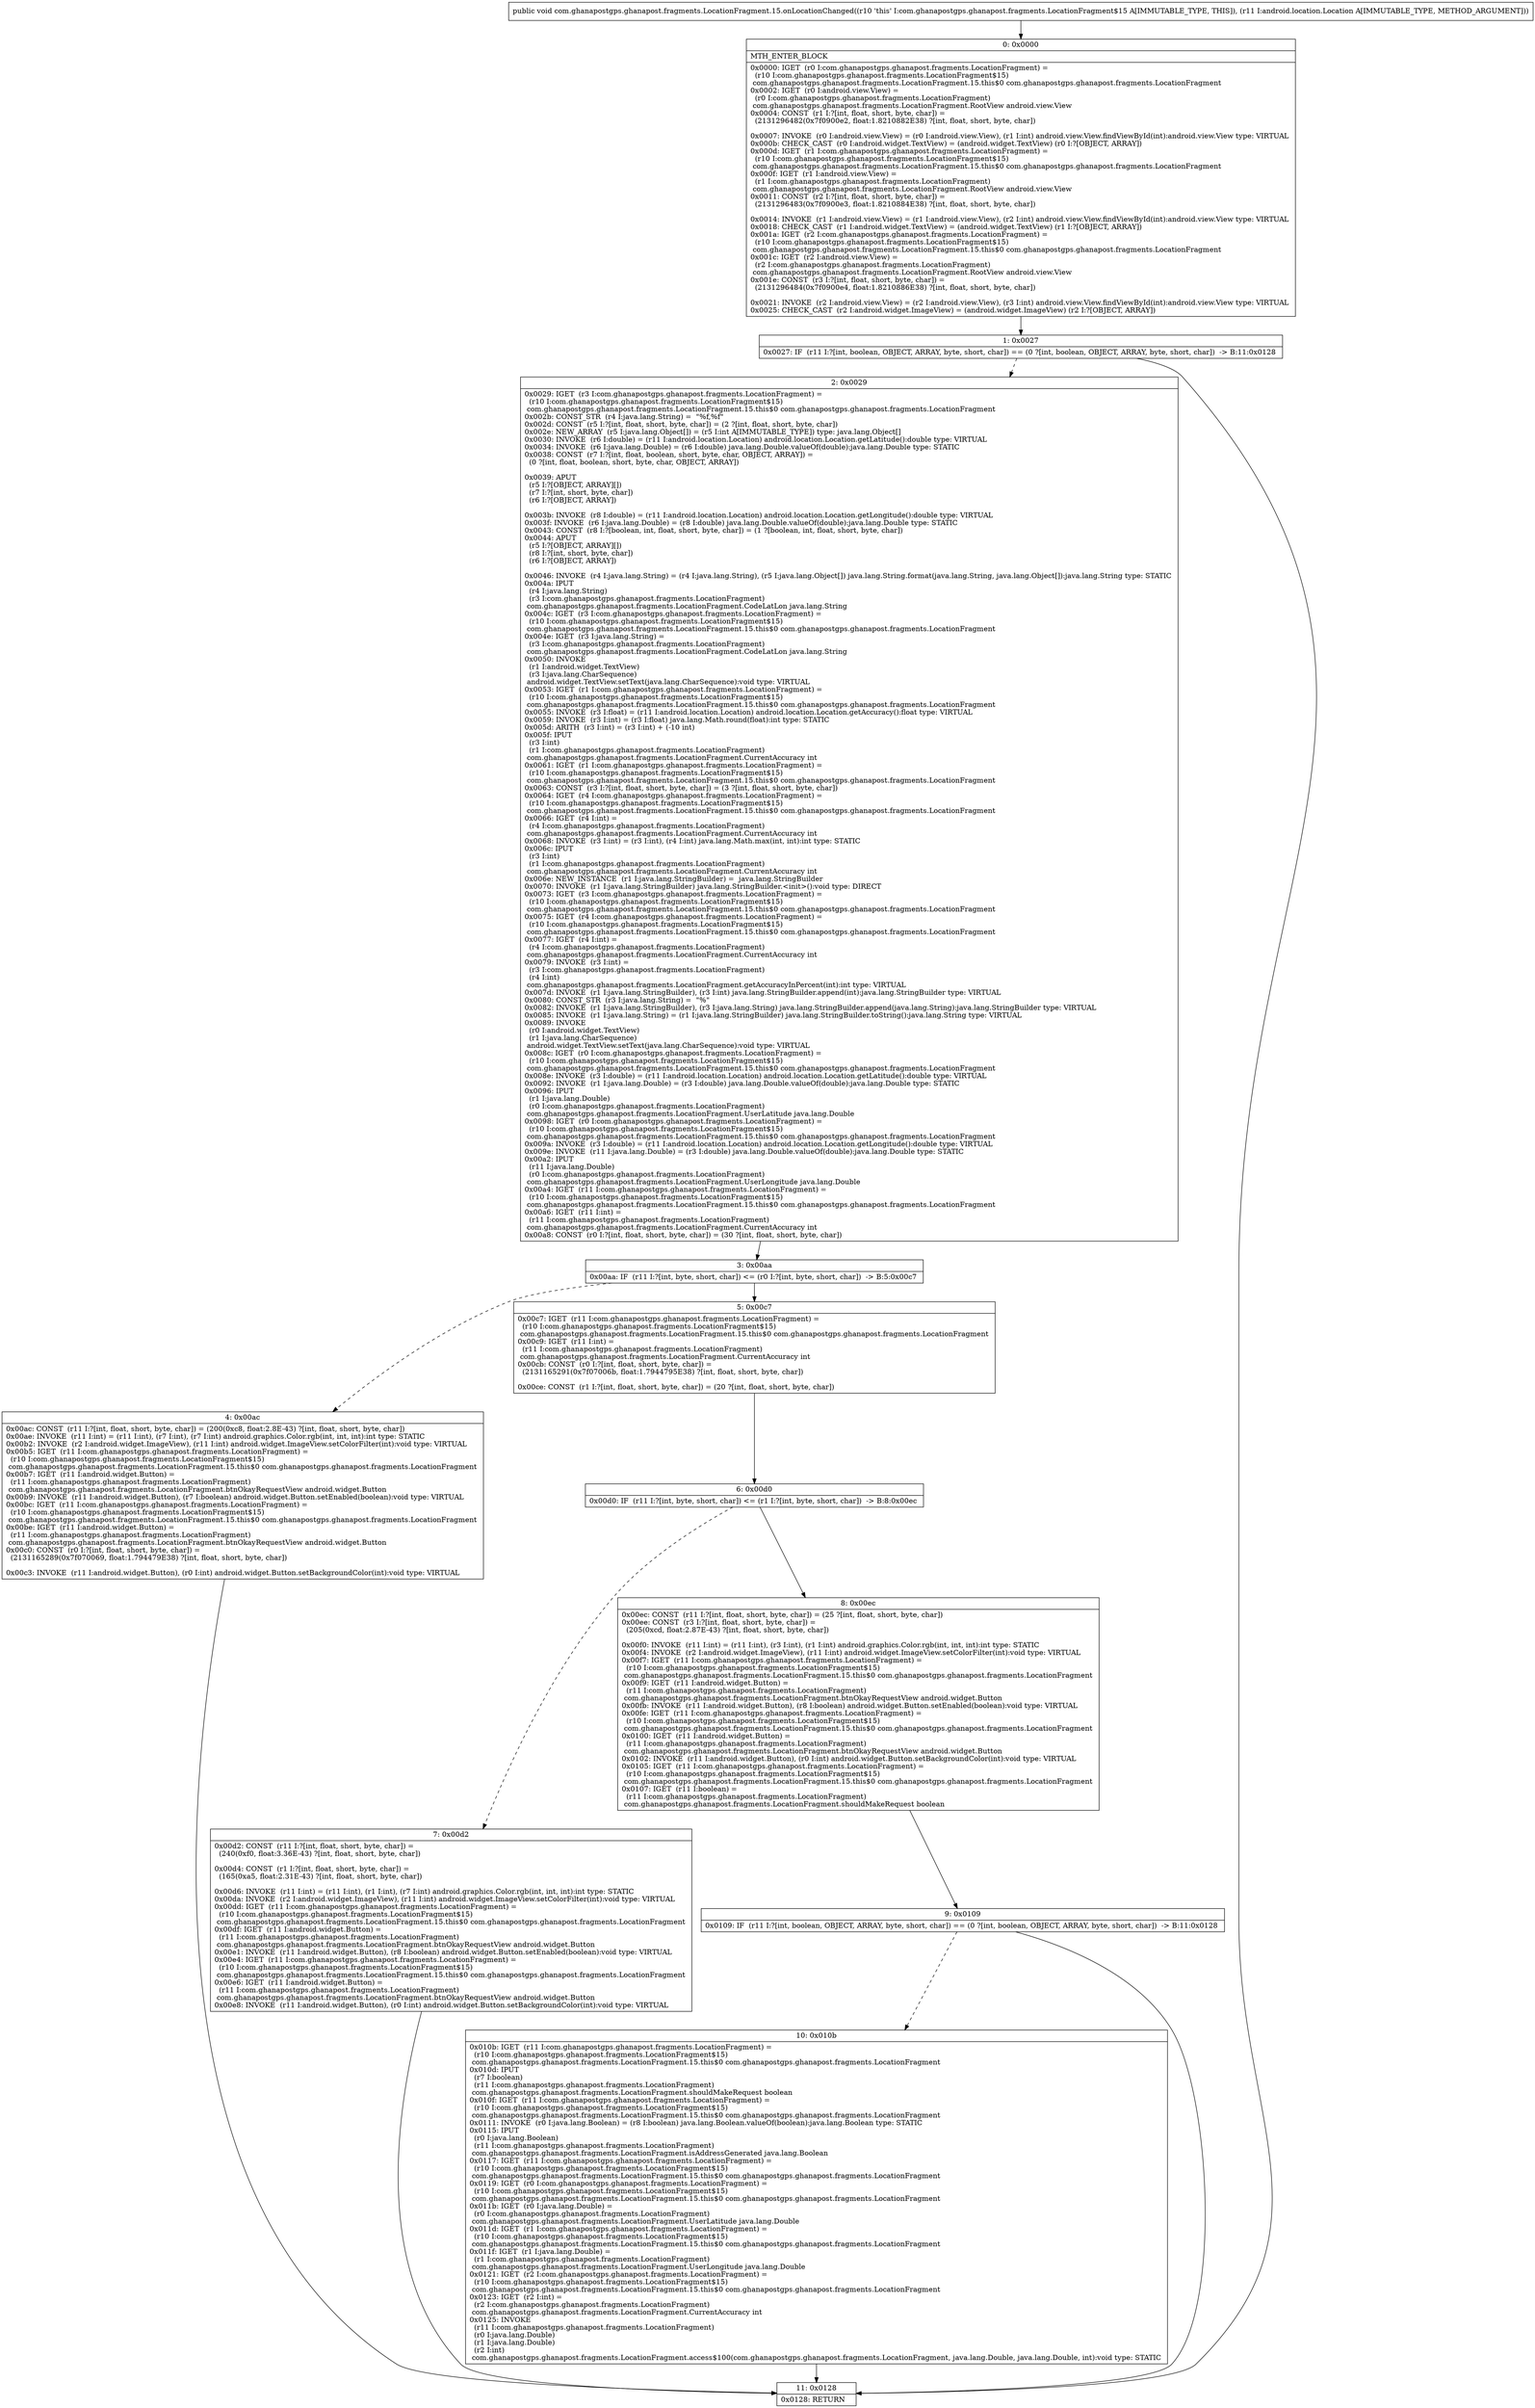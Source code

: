 digraph "CFG forcom.ghanapostgps.ghanapost.fragments.LocationFragment.15.onLocationChanged(Landroid\/location\/Location;)V" {
Node_0 [shape=record,label="{0\:\ 0x0000|MTH_ENTER_BLOCK\l|0x0000: IGET  (r0 I:com.ghanapostgps.ghanapost.fragments.LocationFragment) = \l  (r10 I:com.ghanapostgps.ghanapost.fragments.LocationFragment$15)\l com.ghanapostgps.ghanapost.fragments.LocationFragment.15.this$0 com.ghanapostgps.ghanapost.fragments.LocationFragment \l0x0002: IGET  (r0 I:android.view.View) = \l  (r0 I:com.ghanapostgps.ghanapost.fragments.LocationFragment)\l com.ghanapostgps.ghanapost.fragments.LocationFragment.RootView android.view.View \l0x0004: CONST  (r1 I:?[int, float, short, byte, char]) = \l  (2131296482(0x7f0900e2, float:1.8210882E38) ?[int, float, short, byte, char])\l \l0x0007: INVOKE  (r0 I:android.view.View) = (r0 I:android.view.View), (r1 I:int) android.view.View.findViewById(int):android.view.View type: VIRTUAL \l0x000b: CHECK_CAST  (r0 I:android.widget.TextView) = (android.widget.TextView) (r0 I:?[OBJECT, ARRAY]) \l0x000d: IGET  (r1 I:com.ghanapostgps.ghanapost.fragments.LocationFragment) = \l  (r10 I:com.ghanapostgps.ghanapost.fragments.LocationFragment$15)\l com.ghanapostgps.ghanapost.fragments.LocationFragment.15.this$0 com.ghanapostgps.ghanapost.fragments.LocationFragment \l0x000f: IGET  (r1 I:android.view.View) = \l  (r1 I:com.ghanapostgps.ghanapost.fragments.LocationFragment)\l com.ghanapostgps.ghanapost.fragments.LocationFragment.RootView android.view.View \l0x0011: CONST  (r2 I:?[int, float, short, byte, char]) = \l  (2131296483(0x7f0900e3, float:1.8210884E38) ?[int, float, short, byte, char])\l \l0x0014: INVOKE  (r1 I:android.view.View) = (r1 I:android.view.View), (r2 I:int) android.view.View.findViewById(int):android.view.View type: VIRTUAL \l0x0018: CHECK_CAST  (r1 I:android.widget.TextView) = (android.widget.TextView) (r1 I:?[OBJECT, ARRAY]) \l0x001a: IGET  (r2 I:com.ghanapostgps.ghanapost.fragments.LocationFragment) = \l  (r10 I:com.ghanapostgps.ghanapost.fragments.LocationFragment$15)\l com.ghanapostgps.ghanapost.fragments.LocationFragment.15.this$0 com.ghanapostgps.ghanapost.fragments.LocationFragment \l0x001c: IGET  (r2 I:android.view.View) = \l  (r2 I:com.ghanapostgps.ghanapost.fragments.LocationFragment)\l com.ghanapostgps.ghanapost.fragments.LocationFragment.RootView android.view.View \l0x001e: CONST  (r3 I:?[int, float, short, byte, char]) = \l  (2131296484(0x7f0900e4, float:1.8210886E38) ?[int, float, short, byte, char])\l \l0x0021: INVOKE  (r2 I:android.view.View) = (r2 I:android.view.View), (r3 I:int) android.view.View.findViewById(int):android.view.View type: VIRTUAL \l0x0025: CHECK_CAST  (r2 I:android.widget.ImageView) = (android.widget.ImageView) (r2 I:?[OBJECT, ARRAY]) \l}"];
Node_1 [shape=record,label="{1\:\ 0x0027|0x0027: IF  (r11 I:?[int, boolean, OBJECT, ARRAY, byte, short, char]) == (0 ?[int, boolean, OBJECT, ARRAY, byte, short, char])  \-\> B:11:0x0128 \l}"];
Node_2 [shape=record,label="{2\:\ 0x0029|0x0029: IGET  (r3 I:com.ghanapostgps.ghanapost.fragments.LocationFragment) = \l  (r10 I:com.ghanapostgps.ghanapost.fragments.LocationFragment$15)\l com.ghanapostgps.ghanapost.fragments.LocationFragment.15.this$0 com.ghanapostgps.ghanapost.fragments.LocationFragment \l0x002b: CONST_STR  (r4 I:java.lang.String) =  \"%f,%f\" \l0x002d: CONST  (r5 I:?[int, float, short, byte, char]) = (2 ?[int, float, short, byte, char]) \l0x002e: NEW_ARRAY  (r5 I:java.lang.Object[]) = (r5 I:int A[IMMUTABLE_TYPE]) type: java.lang.Object[] \l0x0030: INVOKE  (r6 I:double) = (r11 I:android.location.Location) android.location.Location.getLatitude():double type: VIRTUAL \l0x0034: INVOKE  (r6 I:java.lang.Double) = (r6 I:double) java.lang.Double.valueOf(double):java.lang.Double type: STATIC \l0x0038: CONST  (r7 I:?[int, float, boolean, short, byte, char, OBJECT, ARRAY]) = \l  (0 ?[int, float, boolean, short, byte, char, OBJECT, ARRAY])\l \l0x0039: APUT  \l  (r5 I:?[OBJECT, ARRAY][])\l  (r7 I:?[int, short, byte, char])\l  (r6 I:?[OBJECT, ARRAY])\l \l0x003b: INVOKE  (r8 I:double) = (r11 I:android.location.Location) android.location.Location.getLongitude():double type: VIRTUAL \l0x003f: INVOKE  (r6 I:java.lang.Double) = (r8 I:double) java.lang.Double.valueOf(double):java.lang.Double type: STATIC \l0x0043: CONST  (r8 I:?[boolean, int, float, short, byte, char]) = (1 ?[boolean, int, float, short, byte, char]) \l0x0044: APUT  \l  (r5 I:?[OBJECT, ARRAY][])\l  (r8 I:?[int, short, byte, char])\l  (r6 I:?[OBJECT, ARRAY])\l \l0x0046: INVOKE  (r4 I:java.lang.String) = (r4 I:java.lang.String), (r5 I:java.lang.Object[]) java.lang.String.format(java.lang.String, java.lang.Object[]):java.lang.String type: STATIC \l0x004a: IPUT  \l  (r4 I:java.lang.String)\l  (r3 I:com.ghanapostgps.ghanapost.fragments.LocationFragment)\l com.ghanapostgps.ghanapost.fragments.LocationFragment.CodeLatLon java.lang.String \l0x004c: IGET  (r3 I:com.ghanapostgps.ghanapost.fragments.LocationFragment) = \l  (r10 I:com.ghanapostgps.ghanapost.fragments.LocationFragment$15)\l com.ghanapostgps.ghanapost.fragments.LocationFragment.15.this$0 com.ghanapostgps.ghanapost.fragments.LocationFragment \l0x004e: IGET  (r3 I:java.lang.String) = \l  (r3 I:com.ghanapostgps.ghanapost.fragments.LocationFragment)\l com.ghanapostgps.ghanapost.fragments.LocationFragment.CodeLatLon java.lang.String \l0x0050: INVOKE  \l  (r1 I:android.widget.TextView)\l  (r3 I:java.lang.CharSequence)\l android.widget.TextView.setText(java.lang.CharSequence):void type: VIRTUAL \l0x0053: IGET  (r1 I:com.ghanapostgps.ghanapost.fragments.LocationFragment) = \l  (r10 I:com.ghanapostgps.ghanapost.fragments.LocationFragment$15)\l com.ghanapostgps.ghanapost.fragments.LocationFragment.15.this$0 com.ghanapostgps.ghanapost.fragments.LocationFragment \l0x0055: INVOKE  (r3 I:float) = (r11 I:android.location.Location) android.location.Location.getAccuracy():float type: VIRTUAL \l0x0059: INVOKE  (r3 I:int) = (r3 I:float) java.lang.Math.round(float):int type: STATIC \l0x005d: ARITH  (r3 I:int) = (r3 I:int) + (\-10 int) \l0x005f: IPUT  \l  (r3 I:int)\l  (r1 I:com.ghanapostgps.ghanapost.fragments.LocationFragment)\l com.ghanapostgps.ghanapost.fragments.LocationFragment.CurrentAccuracy int \l0x0061: IGET  (r1 I:com.ghanapostgps.ghanapost.fragments.LocationFragment) = \l  (r10 I:com.ghanapostgps.ghanapost.fragments.LocationFragment$15)\l com.ghanapostgps.ghanapost.fragments.LocationFragment.15.this$0 com.ghanapostgps.ghanapost.fragments.LocationFragment \l0x0063: CONST  (r3 I:?[int, float, short, byte, char]) = (3 ?[int, float, short, byte, char]) \l0x0064: IGET  (r4 I:com.ghanapostgps.ghanapost.fragments.LocationFragment) = \l  (r10 I:com.ghanapostgps.ghanapost.fragments.LocationFragment$15)\l com.ghanapostgps.ghanapost.fragments.LocationFragment.15.this$0 com.ghanapostgps.ghanapost.fragments.LocationFragment \l0x0066: IGET  (r4 I:int) = \l  (r4 I:com.ghanapostgps.ghanapost.fragments.LocationFragment)\l com.ghanapostgps.ghanapost.fragments.LocationFragment.CurrentAccuracy int \l0x0068: INVOKE  (r3 I:int) = (r3 I:int), (r4 I:int) java.lang.Math.max(int, int):int type: STATIC \l0x006c: IPUT  \l  (r3 I:int)\l  (r1 I:com.ghanapostgps.ghanapost.fragments.LocationFragment)\l com.ghanapostgps.ghanapost.fragments.LocationFragment.CurrentAccuracy int \l0x006e: NEW_INSTANCE  (r1 I:java.lang.StringBuilder) =  java.lang.StringBuilder \l0x0070: INVOKE  (r1 I:java.lang.StringBuilder) java.lang.StringBuilder.\<init\>():void type: DIRECT \l0x0073: IGET  (r3 I:com.ghanapostgps.ghanapost.fragments.LocationFragment) = \l  (r10 I:com.ghanapostgps.ghanapost.fragments.LocationFragment$15)\l com.ghanapostgps.ghanapost.fragments.LocationFragment.15.this$0 com.ghanapostgps.ghanapost.fragments.LocationFragment \l0x0075: IGET  (r4 I:com.ghanapostgps.ghanapost.fragments.LocationFragment) = \l  (r10 I:com.ghanapostgps.ghanapost.fragments.LocationFragment$15)\l com.ghanapostgps.ghanapost.fragments.LocationFragment.15.this$0 com.ghanapostgps.ghanapost.fragments.LocationFragment \l0x0077: IGET  (r4 I:int) = \l  (r4 I:com.ghanapostgps.ghanapost.fragments.LocationFragment)\l com.ghanapostgps.ghanapost.fragments.LocationFragment.CurrentAccuracy int \l0x0079: INVOKE  (r3 I:int) = \l  (r3 I:com.ghanapostgps.ghanapost.fragments.LocationFragment)\l  (r4 I:int)\l com.ghanapostgps.ghanapost.fragments.LocationFragment.getAccuracyInPercent(int):int type: VIRTUAL \l0x007d: INVOKE  (r1 I:java.lang.StringBuilder), (r3 I:int) java.lang.StringBuilder.append(int):java.lang.StringBuilder type: VIRTUAL \l0x0080: CONST_STR  (r3 I:java.lang.String) =  \"%\" \l0x0082: INVOKE  (r1 I:java.lang.StringBuilder), (r3 I:java.lang.String) java.lang.StringBuilder.append(java.lang.String):java.lang.StringBuilder type: VIRTUAL \l0x0085: INVOKE  (r1 I:java.lang.String) = (r1 I:java.lang.StringBuilder) java.lang.StringBuilder.toString():java.lang.String type: VIRTUAL \l0x0089: INVOKE  \l  (r0 I:android.widget.TextView)\l  (r1 I:java.lang.CharSequence)\l android.widget.TextView.setText(java.lang.CharSequence):void type: VIRTUAL \l0x008c: IGET  (r0 I:com.ghanapostgps.ghanapost.fragments.LocationFragment) = \l  (r10 I:com.ghanapostgps.ghanapost.fragments.LocationFragment$15)\l com.ghanapostgps.ghanapost.fragments.LocationFragment.15.this$0 com.ghanapostgps.ghanapost.fragments.LocationFragment \l0x008e: INVOKE  (r3 I:double) = (r11 I:android.location.Location) android.location.Location.getLatitude():double type: VIRTUAL \l0x0092: INVOKE  (r1 I:java.lang.Double) = (r3 I:double) java.lang.Double.valueOf(double):java.lang.Double type: STATIC \l0x0096: IPUT  \l  (r1 I:java.lang.Double)\l  (r0 I:com.ghanapostgps.ghanapost.fragments.LocationFragment)\l com.ghanapostgps.ghanapost.fragments.LocationFragment.UserLatitude java.lang.Double \l0x0098: IGET  (r0 I:com.ghanapostgps.ghanapost.fragments.LocationFragment) = \l  (r10 I:com.ghanapostgps.ghanapost.fragments.LocationFragment$15)\l com.ghanapostgps.ghanapost.fragments.LocationFragment.15.this$0 com.ghanapostgps.ghanapost.fragments.LocationFragment \l0x009a: INVOKE  (r3 I:double) = (r11 I:android.location.Location) android.location.Location.getLongitude():double type: VIRTUAL \l0x009e: INVOKE  (r11 I:java.lang.Double) = (r3 I:double) java.lang.Double.valueOf(double):java.lang.Double type: STATIC \l0x00a2: IPUT  \l  (r11 I:java.lang.Double)\l  (r0 I:com.ghanapostgps.ghanapost.fragments.LocationFragment)\l com.ghanapostgps.ghanapost.fragments.LocationFragment.UserLongitude java.lang.Double \l0x00a4: IGET  (r11 I:com.ghanapostgps.ghanapost.fragments.LocationFragment) = \l  (r10 I:com.ghanapostgps.ghanapost.fragments.LocationFragment$15)\l com.ghanapostgps.ghanapost.fragments.LocationFragment.15.this$0 com.ghanapostgps.ghanapost.fragments.LocationFragment \l0x00a6: IGET  (r11 I:int) = \l  (r11 I:com.ghanapostgps.ghanapost.fragments.LocationFragment)\l com.ghanapostgps.ghanapost.fragments.LocationFragment.CurrentAccuracy int \l0x00a8: CONST  (r0 I:?[int, float, short, byte, char]) = (30 ?[int, float, short, byte, char]) \l}"];
Node_3 [shape=record,label="{3\:\ 0x00aa|0x00aa: IF  (r11 I:?[int, byte, short, char]) \<= (r0 I:?[int, byte, short, char])  \-\> B:5:0x00c7 \l}"];
Node_4 [shape=record,label="{4\:\ 0x00ac|0x00ac: CONST  (r11 I:?[int, float, short, byte, char]) = (200(0xc8, float:2.8E\-43) ?[int, float, short, byte, char]) \l0x00ae: INVOKE  (r11 I:int) = (r11 I:int), (r7 I:int), (r7 I:int) android.graphics.Color.rgb(int, int, int):int type: STATIC \l0x00b2: INVOKE  (r2 I:android.widget.ImageView), (r11 I:int) android.widget.ImageView.setColorFilter(int):void type: VIRTUAL \l0x00b5: IGET  (r11 I:com.ghanapostgps.ghanapost.fragments.LocationFragment) = \l  (r10 I:com.ghanapostgps.ghanapost.fragments.LocationFragment$15)\l com.ghanapostgps.ghanapost.fragments.LocationFragment.15.this$0 com.ghanapostgps.ghanapost.fragments.LocationFragment \l0x00b7: IGET  (r11 I:android.widget.Button) = \l  (r11 I:com.ghanapostgps.ghanapost.fragments.LocationFragment)\l com.ghanapostgps.ghanapost.fragments.LocationFragment.btnOkayRequestView android.widget.Button \l0x00b9: INVOKE  (r11 I:android.widget.Button), (r7 I:boolean) android.widget.Button.setEnabled(boolean):void type: VIRTUAL \l0x00bc: IGET  (r11 I:com.ghanapostgps.ghanapost.fragments.LocationFragment) = \l  (r10 I:com.ghanapostgps.ghanapost.fragments.LocationFragment$15)\l com.ghanapostgps.ghanapost.fragments.LocationFragment.15.this$0 com.ghanapostgps.ghanapost.fragments.LocationFragment \l0x00be: IGET  (r11 I:android.widget.Button) = \l  (r11 I:com.ghanapostgps.ghanapost.fragments.LocationFragment)\l com.ghanapostgps.ghanapost.fragments.LocationFragment.btnOkayRequestView android.widget.Button \l0x00c0: CONST  (r0 I:?[int, float, short, byte, char]) = \l  (2131165289(0x7f070069, float:1.794479E38) ?[int, float, short, byte, char])\l \l0x00c3: INVOKE  (r11 I:android.widget.Button), (r0 I:int) android.widget.Button.setBackgroundColor(int):void type: VIRTUAL \l}"];
Node_5 [shape=record,label="{5\:\ 0x00c7|0x00c7: IGET  (r11 I:com.ghanapostgps.ghanapost.fragments.LocationFragment) = \l  (r10 I:com.ghanapostgps.ghanapost.fragments.LocationFragment$15)\l com.ghanapostgps.ghanapost.fragments.LocationFragment.15.this$0 com.ghanapostgps.ghanapost.fragments.LocationFragment \l0x00c9: IGET  (r11 I:int) = \l  (r11 I:com.ghanapostgps.ghanapost.fragments.LocationFragment)\l com.ghanapostgps.ghanapost.fragments.LocationFragment.CurrentAccuracy int \l0x00cb: CONST  (r0 I:?[int, float, short, byte, char]) = \l  (2131165291(0x7f07006b, float:1.7944795E38) ?[int, float, short, byte, char])\l \l0x00ce: CONST  (r1 I:?[int, float, short, byte, char]) = (20 ?[int, float, short, byte, char]) \l}"];
Node_6 [shape=record,label="{6\:\ 0x00d0|0x00d0: IF  (r11 I:?[int, byte, short, char]) \<= (r1 I:?[int, byte, short, char])  \-\> B:8:0x00ec \l}"];
Node_7 [shape=record,label="{7\:\ 0x00d2|0x00d2: CONST  (r11 I:?[int, float, short, byte, char]) = \l  (240(0xf0, float:3.36E\-43) ?[int, float, short, byte, char])\l \l0x00d4: CONST  (r1 I:?[int, float, short, byte, char]) = \l  (165(0xa5, float:2.31E\-43) ?[int, float, short, byte, char])\l \l0x00d6: INVOKE  (r11 I:int) = (r11 I:int), (r1 I:int), (r7 I:int) android.graphics.Color.rgb(int, int, int):int type: STATIC \l0x00da: INVOKE  (r2 I:android.widget.ImageView), (r11 I:int) android.widget.ImageView.setColorFilter(int):void type: VIRTUAL \l0x00dd: IGET  (r11 I:com.ghanapostgps.ghanapost.fragments.LocationFragment) = \l  (r10 I:com.ghanapostgps.ghanapost.fragments.LocationFragment$15)\l com.ghanapostgps.ghanapost.fragments.LocationFragment.15.this$0 com.ghanapostgps.ghanapost.fragments.LocationFragment \l0x00df: IGET  (r11 I:android.widget.Button) = \l  (r11 I:com.ghanapostgps.ghanapost.fragments.LocationFragment)\l com.ghanapostgps.ghanapost.fragments.LocationFragment.btnOkayRequestView android.widget.Button \l0x00e1: INVOKE  (r11 I:android.widget.Button), (r8 I:boolean) android.widget.Button.setEnabled(boolean):void type: VIRTUAL \l0x00e4: IGET  (r11 I:com.ghanapostgps.ghanapost.fragments.LocationFragment) = \l  (r10 I:com.ghanapostgps.ghanapost.fragments.LocationFragment$15)\l com.ghanapostgps.ghanapost.fragments.LocationFragment.15.this$0 com.ghanapostgps.ghanapost.fragments.LocationFragment \l0x00e6: IGET  (r11 I:android.widget.Button) = \l  (r11 I:com.ghanapostgps.ghanapost.fragments.LocationFragment)\l com.ghanapostgps.ghanapost.fragments.LocationFragment.btnOkayRequestView android.widget.Button \l0x00e8: INVOKE  (r11 I:android.widget.Button), (r0 I:int) android.widget.Button.setBackgroundColor(int):void type: VIRTUAL \l}"];
Node_8 [shape=record,label="{8\:\ 0x00ec|0x00ec: CONST  (r11 I:?[int, float, short, byte, char]) = (25 ?[int, float, short, byte, char]) \l0x00ee: CONST  (r3 I:?[int, float, short, byte, char]) = \l  (205(0xcd, float:2.87E\-43) ?[int, float, short, byte, char])\l \l0x00f0: INVOKE  (r11 I:int) = (r11 I:int), (r3 I:int), (r1 I:int) android.graphics.Color.rgb(int, int, int):int type: STATIC \l0x00f4: INVOKE  (r2 I:android.widget.ImageView), (r11 I:int) android.widget.ImageView.setColorFilter(int):void type: VIRTUAL \l0x00f7: IGET  (r11 I:com.ghanapostgps.ghanapost.fragments.LocationFragment) = \l  (r10 I:com.ghanapostgps.ghanapost.fragments.LocationFragment$15)\l com.ghanapostgps.ghanapost.fragments.LocationFragment.15.this$0 com.ghanapostgps.ghanapost.fragments.LocationFragment \l0x00f9: IGET  (r11 I:android.widget.Button) = \l  (r11 I:com.ghanapostgps.ghanapost.fragments.LocationFragment)\l com.ghanapostgps.ghanapost.fragments.LocationFragment.btnOkayRequestView android.widget.Button \l0x00fb: INVOKE  (r11 I:android.widget.Button), (r8 I:boolean) android.widget.Button.setEnabled(boolean):void type: VIRTUAL \l0x00fe: IGET  (r11 I:com.ghanapostgps.ghanapost.fragments.LocationFragment) = \l  (r10 I:com.ghanapostgps.ghanapost.fragments.LocationFragment$15)\l com.ghanapostgps.ghanapost.fragments.LocationFragment.15.this$0 com.ghanapostgps.ghanapost.fragments.LocationFragment \l0x0100: IGET  (r11 I:android.widget.Button) = \l  (r11 I:com.ghanapostgps.ghanapost.fragments.LocationFragment)\l com.ghanapostgps.ghanapost.fragments.LocationFragment.btnOkayRequestView android.widget.Button \l0x0102: INVOKE  (r11 I:android.widget.Button), (r0 I:int) android.widget.Button.setBackgroundColor(int):void type: VIRTUAL \l0x0105: IGET  (r11 I:com.ghanapostgps.ghanapost.fragments.LocationFragment) = \l  (r10 I:com.ghanapostgps.ghanapost.fragments.LocationFragment$15)\l com.ghanapostgps.ghanapost.fragments.LocationFragment.15.this$0 com.ghanapostgps.ghanapost.fragments.LocationFragment \l0x0107: IGET  (r11 I:boolean) = \l  (r11 I:com.ghanapostgps.ghanapost.fragments.LocationFragment)\l com.ghanapostgps.ghanapost.fragments.LocationFragment.shouldMakeRequest boolean \l}"];
Node_9 [shape=record,label="{9\:\ 0x0109|0x0109: IF  (r11 I:?[int, boolean, OBJECT, ARRAY, byte, short, char]) == (0 ?[int, boolean, OBJECT, ARRAY, byte, short, char])  \-\> B:11:0x0128 \l}"];
Node_10 [shape=record,label="{10\:\ 0x010b|0x010b: IGET  (r11 I:com.ghanapostgps.ghanapost.fragments.LocationFragment) = \l  (r10 I:com.ghanapostgps.ghanapost.fragments.LocationFragment$15)\l com.ghanapostgps.ghanapost.fragments.LocationFragment.15.this$0 com.ghanapostgps.ghanapost.fragments.LocationFragment \l0x010d: IPUT  \l  (r7 I:boolean)\l  (r11 I:com.ghanapostgps.ghanapost.fragments.LocationFragment)\l com.ghanapostgps.ghanapost.fragments.LocationFragment.shouldMakeRequest boolean \l0x010f: IGET  (r11 I:com.ghanapostgps.ghanapost.fragments.LocationFragment) = \l  (r10 I:com.ghanapostgps.ghanapost.fragments.LocationFragment$15)\l com.ghanapostgps.ghanapost.fragments.LocationFragment.15.this$0 com.ghanapostgps.ghanapost.fragments.LocationFragment \l0x0111: INVOKE  (r0 I:java.lang.Boolean) = (r8 I:boolean) java.lang.Boolean.valueOf(boolean):java.lang.Boolean type: STATIC \l0x0115: IPUT  \l  (r0 I:java.lang.Boolean)\l  (r11 I:com.ghanapostgps.ghanapost.fragments.LocationFragment)\l com.ghanapostgps.ghanapost.fragments.LocationFragment.isAddressGenerated java.lang.Boolean \l0x0117: IGET  (r11 I:com.ghanapostgps.ghanapost.fragments.LocationFragment) = \l  (r10 I:com.ghanapostgps.ghanapost.fragments.LocationFragment$15)\l com.ghanapostgps.ghanapost.fragments.LocationFragment.15.this$0 com.ghanapostgps.ghanapost.fragments.LocationFragment \l0x0119: IGET  (r0 I:com.ghanapostgps.ghanapost.fragments.LocationFragment) = \l  (r10 I:com.ghanapostgps.ghanapost.fragments.LocationFragment$15)\l com.ghanapostgps.ghanapost.fragments.LocationFragment.15.this$0 com.ghanapostgps.ghanapost.fragments.LocationFragment \l0x011b: IGET  (r0 I:java.lang.Double) = \l  (r0 I:com.ghanapostgps.ghanapost.fragments.LocationFragment)\l com.ghanapostgps.ghanapost.fragments.LocationFragment.UserLatitude java.lang.Double \l0x011d: IGET  (r1 I:com.ghanapostgps.ghanapost.fragments.LocationFragment) = \l  (r10 I:com.ghanapostgps.ghanapost.fragments.LocationFragment$15)\l com.ghanapostgps.ghanapost.fragments.LocationFragment.15.this$0 com.ghanapostgps.ghanapost.fragments.LocationFragment \l0x011f: IGET  (r1 I:java.lang.Double) = \l  (r1 I:com.ghanapostgps.ghanapost.fragments.LocationFragment)\l com.ghanapostgps.ghanapost.fragments.LocationFragment.UserLongitude java.lang.Double \l0x0121: IGET  (r2 I:com.ghanapostgps.ghanapost.fragments.LocationFragment) = \l  (r10 I:com.ghanapostgps.ghanapost.fragments.LocationFragment$15)\l com.ghanapostgps.ghanapost.fragments.LocationFragment.15.this$0 com.ghanapostgps.ghanapost.fragments.LocationFragment \l0x0123: IGET  (r2 I:int) = \l  (r2 I:com.ghanapostgps.ghanapost.fragments.LocationFragment)\l com.ghanapostgps.ghanapost.fragments.LocationFragment.CurrentAccuracy int \l0x0125: INVOKE  \l  (r11 I:com.ghanapostgps.ghanapost.fragments.LocationFragment)\l  (r0 I:java.lang.Double)\l  (r1 I:java.lang.Double)\l  (r2 I:int)\l com.ghanapostgps.ghanapost.fragments.LocationFragment.access$100(com.ghanapostgps.ghanapost.fragments.LocationFragment, java.lang.Double, java.lang.Double, int):void type: STATIC \l}"];
Node_11 [shape=record,label="{11\:\ 0x0128|0x0128: RETURN   \l}"];
MethodNode[shape=record,label="{public void com.ghanapostgps.ghanapost.fragments.LocationFragment.15.onLocationChanged((r10 'this' I:com.ghanapostgps.ghanapost.fragments.LocationFragment$15 A[IMMUTABLE_TYPE, THIS]), (r11 I:android.location.Location A[IMMUTABLE_TYPE, METHOD_ARGUMENT])) }"];
MethodNode -> Node_0;
Node_0 -> Node_1;
Node_1 -> Node_2[style=dashed];
Node_1 -> Node_11;
Node_2 -> Node_3;
Node_3 -> Node_4[style=dashed];
Node_3 -> Node_5;
Node_4 -> Node_11;
Node_5 -> Node_6;
Node_6 -> Node_7[style=dashed];
Node_6 -> Node_8;
Node_7 -> Node_11;
Node_8 -> Node_9;
Node_9 -> Node_10[style=dashed];
Node_9 -> Node_11;
Node_10 -> Node_11;
}

